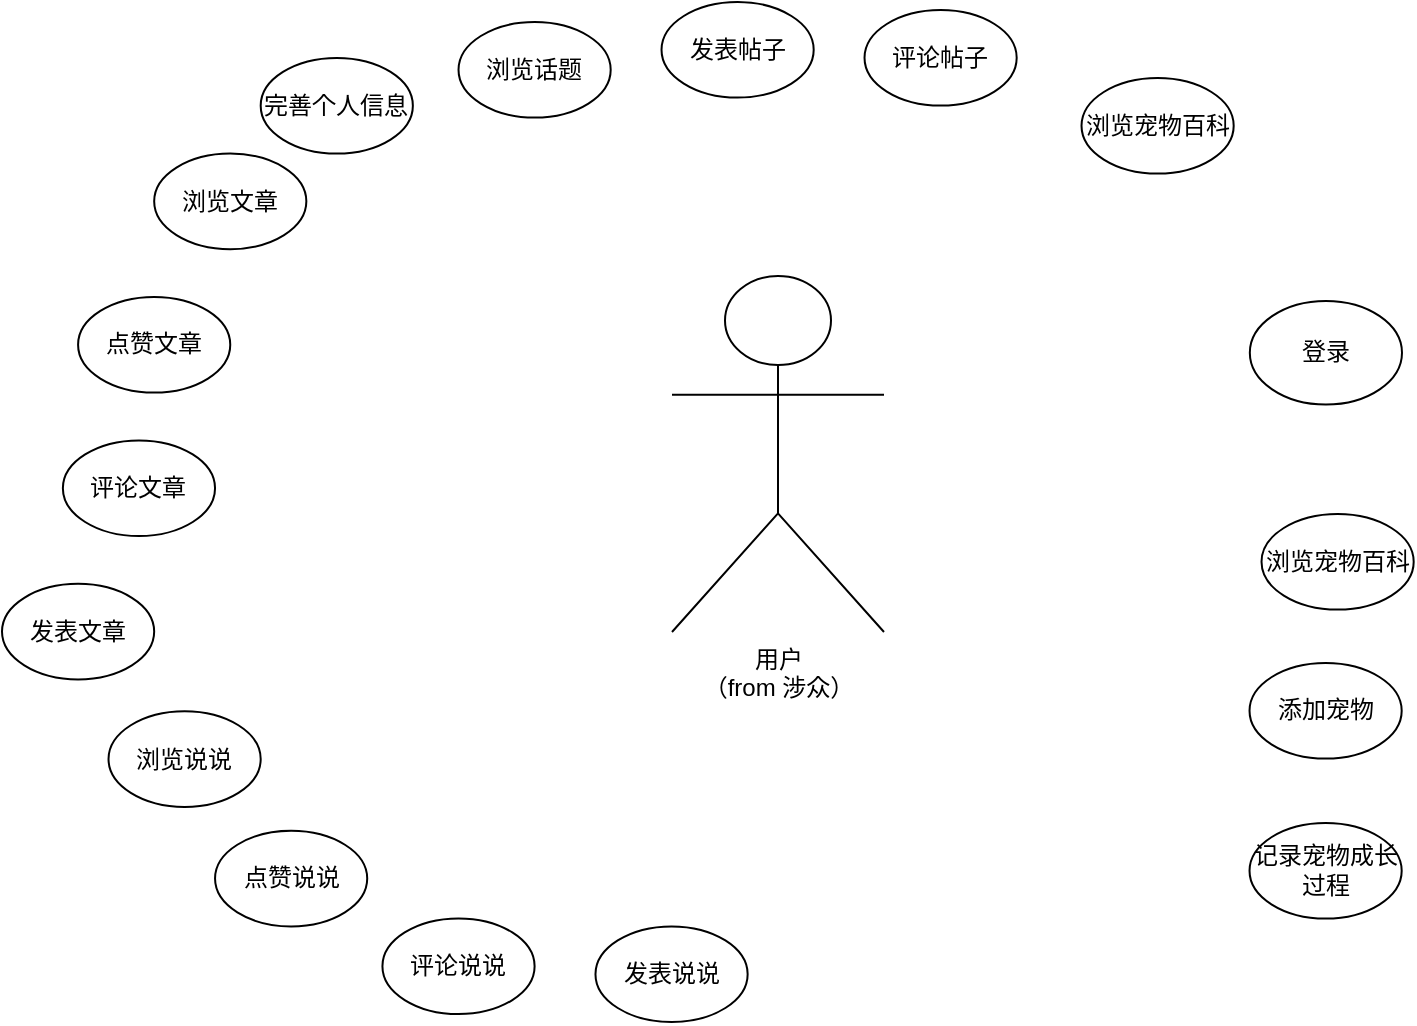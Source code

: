 <mxfile version="10.5.3" type="github"><diagram id="4drA4_VL7PKuh3zebIWI" name="Page-1"><mxGraphModel dx="994" dy="796" grid="1" gridSize="10" guides="1" tooltips="1" connect="1" arrows="1" fold="1" page="1" pageScale="1" pageWidth="3000" pageHeight="1169" math="0" shadow="0"><root><mxCell id="0"/><mxCell id="1" parent="0"/><mxCell id="qtiZKB6e6Ri6IMa2meDh-1" value="用户&lt;br&gt;（from 涉众）&lt;br&gt;" style="shape=umlActor;verticalLabelPosition=bottom;labelBackgroundColor=#ffffff;verticalAlign=top;html=1;" parent="1" vertex="1"><mxGeometry x="455" y="317" width="106" height="178" as="geometry"/></mxCell><mxCell id="qtiZKB6e6Ri6IMa2meDh-5" value="登录" style="ellipse;whiteSpace=wrap;html=1;" parent="1" vertex="1"><mxGeometry x="743.913" y="329.472" width="76.087" height="51.789" as="geometry"/></mxCell><mxCell id="qtiZKB6e6Ri6IMa2meDh-6" value="浏览话题" style="ellipse;whiteSpace=wrap;html=1;" parent="1" vertex="1"><mxGeometry x="348.261" y="190" width="76.087" height="47.805" as="geometry"/></mxCell><mxCell id="04boINX6uevTV2_hWLfY-1" value="浏览文章" style="ellipse;whiteSpace=wrap;html=1;" vertex="1" parent="1"><mxGeometry x="196.087" y="255.772" width="76.087" height="47.805" as="geometry"/></mxCell><mxCell id="04boINX6uevTV2_hWLfY-2" value="点赞文章" style="ellipse;whiteSpace=wrap;html=1;" vertex="1" parent="1"><mxGeometry x="158.043" y="327.48" width="76.087" height="47.805" as="geometry"/></mxCell><mxCell id="04boINX6uevTV2_hWLfY-3" value="完善个人信息" style="ellipse;whiteSpace=wrap;html=1;" vertex="1" parent="1"><mxGeometry x="249.348" y="207.967" width="76.087" height="47.805" as="geometry"/></mxCell><mxCell id="04boINX6uevTV2_hWLfY-4" value="评论文章" style="ellipse;whiteSpace=wrap;html=1;" vertex="1" parent="1"><mxGeometry x="150.435" y="399.187" width="76.087" height="47.805" as="geometry"/></mxCell><mxCell id="04boINX6uevTV2_hWLfY-5" value="发表文章" style="ellipse;whiteSpace=wrap;html=1;" vertex="1" parent="1"><mxGeometry x="120" y="470.894" width="76.087" height="47.805" as="geometry"/></mxCell><mxCell id="04boINX6uevTV2_hWLfY-6" value="点赞说说" style="ellipse;whiteSpace=wrap;html=1;" vertex="1" parent="1"><mxGeometry x="226.522" y="594.39" width="76.087" height="47.805" as="geometry"/></mxCell><mxCell id="04boINX6uevTV2_hWLfY-7" value="浏览说说" style="ellipse;whiteSpace=wrap;html=1;" vertex="1" parent="1"><mxGeometry x="173.261" y="534.634" width="76.087" height="47.805" as="geometry"/></mxCell><mxCell id="04boINX6uevTV2_hWLfY-8" value="评论说说" style="ellipse;whiteSpace=wrap;html=1;" vertex="1" parent="1"><mxGeometry x="310.217" y="638.211" width="76.087" height="47.805" as="geometry"/></mxCell><mxCell id="04boINX6uevTV2_hWLfY-9" value="发表说说" style="ellipse;whiteSpace=wrap;html=1;" vertex="1" parent="1"><mxGeometry x="416.739" y="642.195" width="76.087" height="47.805" as="geometry"/></mxCell><mxCell id="04boINX6uevTV2_hWLfY-12" value="发表帖子" style="ellipse;whiteSpace=wrap;html=1;" vertex="1" parent="1"><mxGeometry x="449.761" y="180" width="76.087" height="47.805" as="geometry"/></mxCell><mxCell id="04boINX6uevTV2_hWLfY-13" value="评论帖子" style="ellipse;whiteSpace=wrap;html=1;" vertex="1" parent="1"><mxGeometry x="551.261" y="184" width="76.087" height="47.805" as="geometry"/></mxCell><mxCell id="04boINX6uevTV2_hWLfY-14" value="浏览宠物百科" style="ellipse;whiteSpace=wrap;html=1;" vertex="1" parent="1"><mxGeometry x="659.761" y="218" width="76.087" height="47.805" as="geometry"/></mxCell><mxCell id="04boINX6uevTV2_hWLfY-15" value="浏览宠物百科" style="ellipse;whiteSpace=wrap;html=1;" vertex="1" parent="1"><mxGeometry x="749.761" y="436" width="76.087" height="47.805" as="geometry"/></mxCell><mxCell id="04boINX6uevTV2_hWLfY-16" value="添加宠物" style="ellipse;whiteSpace=wrap;html=1;" vertex="1" parent="1"><mxGeometry x="743.761" y="510.5" width="76.087" height="47.805" as="geometry"/></mxCell><mxCell id="04boINX6uevTV2_hWLfY-17" value="记录宠物成长过程" style="ellipse;whiteSpace=wrap;html=1;" vertex="1" parent="1"><mxGeometry x="743.761" y="590.5" width="76.087" height="47.805" as="geometry"/></mxCell></root></mxGraphModel></diagram></mxfile>
